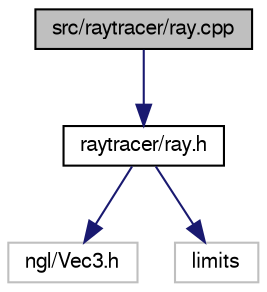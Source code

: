 digraph "src/raytracer/ray.cpp"
{
  edge [fontname="FreeSans",fontsize="10",labelfontname="FreeSans",labelfontsize="10"];
  node [fontname="FreeSans",fontsize="10",shape=record];
  Node1 [label="src/raytracer/ray.cpp",height=0.2,width=0.4,color="black", fillcolor="grey75", style="filled", fontcolor="black"];
  Node1 -> Node2 [color="midnightblue",fontsize="10",style="solid",fontname="FreeSans"];
  Node2 [label="raytracer/ray.h",height=0.2,width=0.4,color="black", fillcolor="white", style="filled",URL="$ray_8h.html"];
  Node2 -> Node3 [color="midnightblue",fontsize="10",style="solid",fontname="FreeSans"];
  Node3 [label="ngl/Vec3.h",height=0.2,width=0.4,color="grey75", fillcolor="white", style="filled"];
  Node2 -> Node4 [color="midnightblue",fontsize="10",style="solid",fontname="FreeSans"];
  Node4 [label="limits",height=0.2,width=0.4,color="grey75", fillcolor="white", style="filled"];
}
